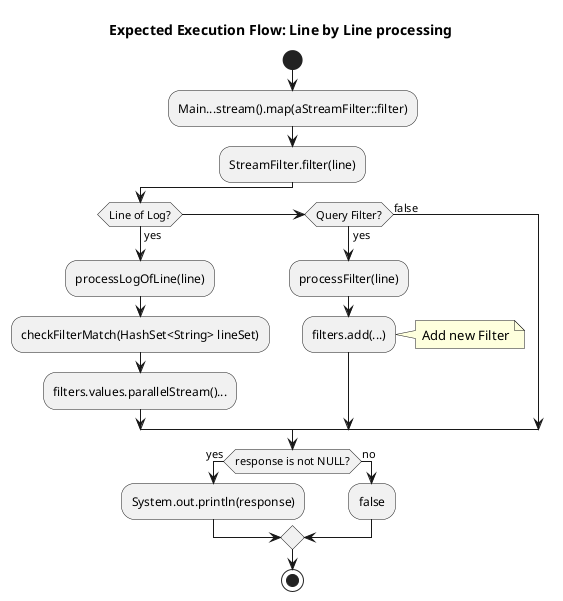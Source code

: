@startuml
'https://plantuml.com/activity-diagram-beta
title "Expected Execution Flow: Line by Line processing"

start
:Main...stream().map(aStreamFilter::filter);

:StreamFilter.filter(line);
if (Line of Log?) is (yes) then
  :processLogOfLine(line);
  :checkFilterMatch(HashSet<String> lineSet);
  :filters.values.parallelStream()...;
else if (Query Filter?) is (yes) then
  :processFilter(line);
  :filters.add(...);
  note right
  Add new Filter
  end note
else (false)
  note right
  Response is NULL
  end note
endif

if (response is not NULL?) is (yes) then
  :System.out.println(response);
else (no)
  :false;
endif

stop

@enduml
